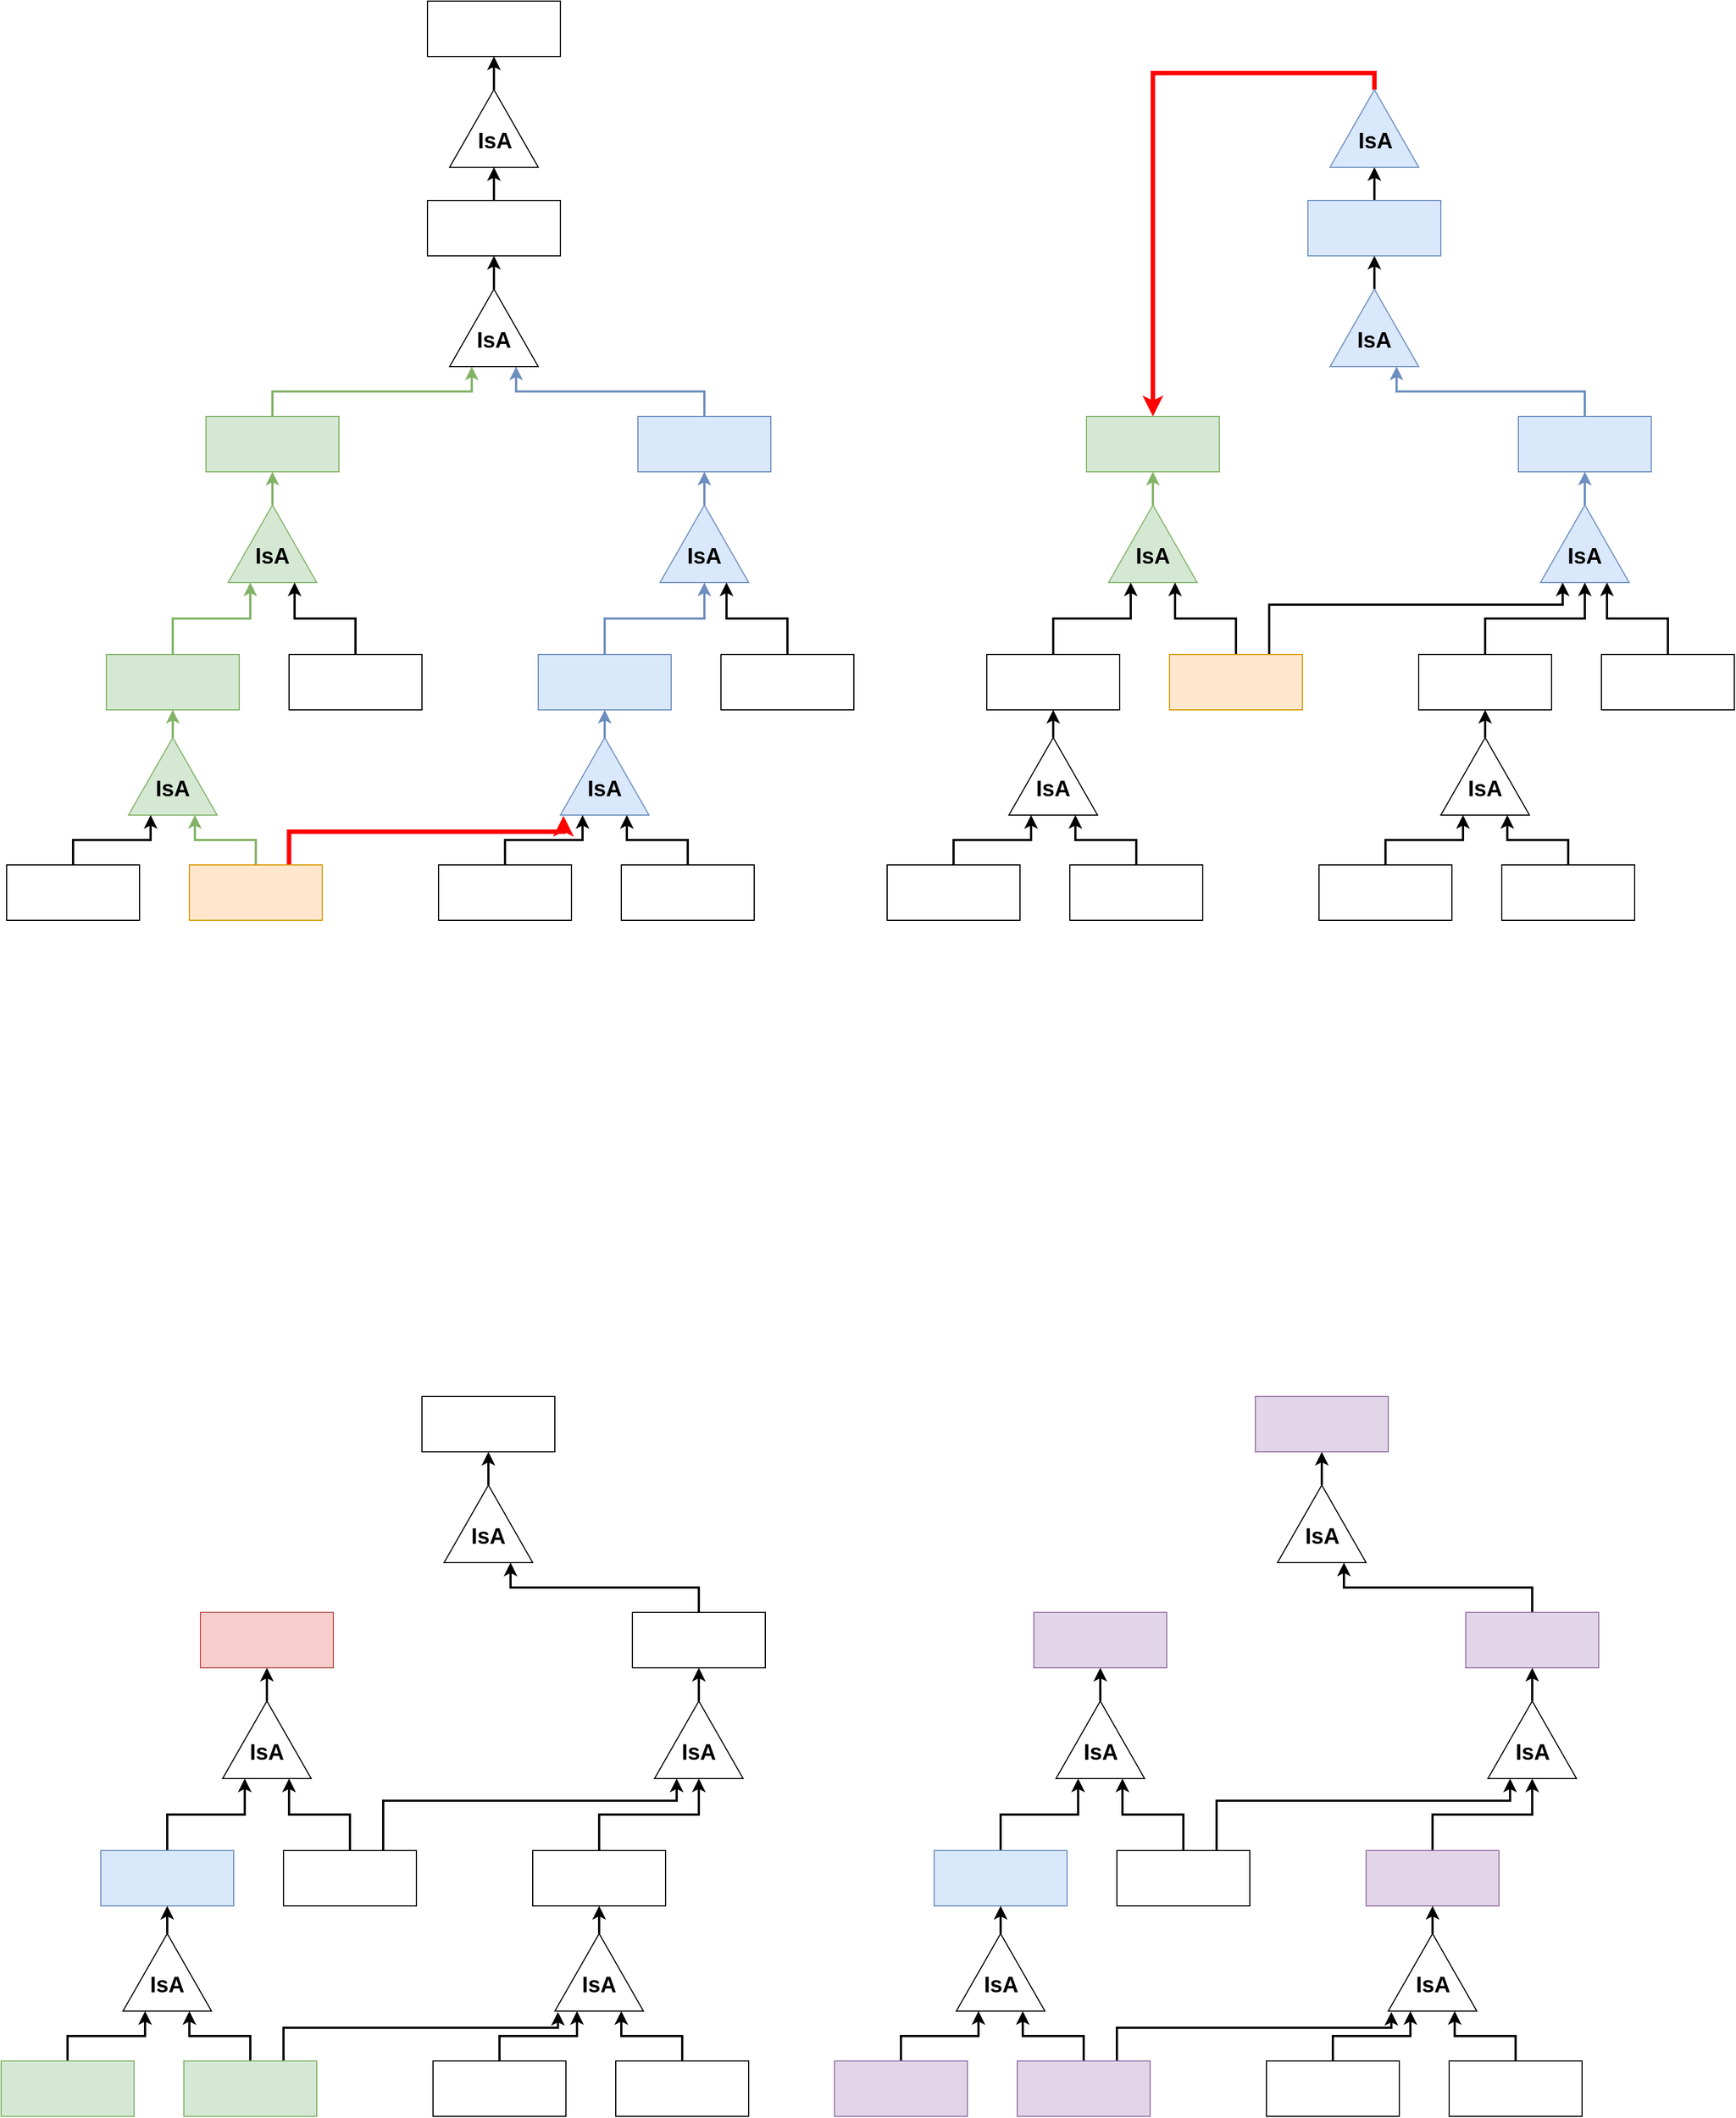 <mxfile version="16.5.1" type="device"><diagram id="_XRamEUb5BbxDo1UzKb4" name="Seite-1"><mxGraphModel dx="3197" dy="2611" grid="1" gridSize="5" guides="1" tooltips="1" connect="1" arrows="1" fold="1" page="1" pageScale="1" pageWidth="827" pageHeight="1169" math="0" shadow="0"><root><mxCell id="0"/><mxCell id="1" parent="0"/><mxCell id="6uOSpn5EL3oLT10x_1bD-47" style="edgeStyle=orthogonalEdgeStyle;rounded=0;orthogonalLoop=1;jettySize=auto;html=1;entryX=0.5;entryY=1;entryDx=0;entryDy=0;strokeWidth=2;fillColor=#d5e8d4;strokeColor=#82b366;" edge="1" parent="1" source="6uOSpn5EL3oLT10x_1bD-48" target="6uOSpn5EL3oLT10x_1bD-55"><mxGeometry relative="1" as="geometry"/></mxCell><mxCell id="6uOSpn5EL3oLT10x_1bD-48" value="" style="triangle;whiteSpace=wrap;html=1;rotation=-90;fillColor=#d5e8d4;strokeColor=#82b366;" vertex="1" parent="1"><mxGeometry x="-585" y="-620" width="70" height="80" as="geometry"/></mxCell><mxCell id="6uOSpn5EL3oLT10x_1bD-49" value="IsA" style="text;html=1;strokeColor=none;fillColor=none;align=center;verticalAlign=middle;whiteSpace=wrap;rounded=0;fontSize=20;fontStyle=1" vertex="1" parent="1"><mxGeometry x="-580" y="-585" width="60" height="30" as="geometry"/></mxCell><mxCell id="6uOSpn5EL3oLT10x_1bD-50" style="edgeStyle=orthogonalEdgeStyle;rounded=0;orthogonalLoop=1;jettySize=auto;html=1;entryX=0;entryY=0.25;entryDx=0;entryDy=0;strokeWidth=2;fillColor=#d5e8d4;strokeColor=#82b366;" edge="1" parent="1" source="6uOSpn5EL3oLT10x_1bD-51" target="6uOSpn5EL3oLT10x_1bD-48"><mxGeometry relative="1" as="geometry"/></mxCell><mxCell id="6uOSpn5EL3oLT10x_1bD-51" value="" style="whiteSpace=wrap;html=1;align=center;fillColor=#d5e8d4;strokeColor=#82b366;" vertex="1" parent="1"><mxGeometry x="-700" y="-480" width="120" height="50" as="geometry"/></mxCell><mxCell id="6uOSpn5EL3oLT10x_1bD-52" style="edgeStyle=orthogonalEdgeStyle;rounded=0;orthogonalLoop=1;jettySize=auto;html=1;entryX=0;entryY=0.75;entryDx=0;entryDy=0;strokeWidth=2;fillColor=#d5e8d4;strokeColor=#000000;" edge="1" parent="1" source="6uOSpn5EL3oLT10x_1bD-53" target="6uOSpn5EL3oLT10x_1bD-48"><mxGeometry relative="1" as="geometry"/></mxCell><mxCell id="6uOSpn5EL3oLT10x_1bD-53" value="" style="whiteSpace=wrap;html=1;align=center;fontSize=16;" vertex="1" parent="1"><mxGeometry x="-535" y="-480" width="120" height="50" as="geometry"/></mxCell><mxCell id="6uOSpn5EL3oLT10x_1bD-54" style="edgeStyle=orthogonalEdgeStyle;rounded=0;orthogonalLoop=1;jettySize=auto;html=1;exitX=0.5;exitY=0;exitDx=0;exitDy=0;entryX=0;entryY=0.25;entryDx=0;entryDy=0;fontSize=16;strokeWidth=2;fillColor=#d5e8d4;strokeColor=#82b366;" edge="1" parent="1" source="6uOSpn5EL3oLT10x_1bD-55" target="6uOSpn5EL3oLT10x_1bD-81"><mxGeometry relative="1" as="geometry"/></mxCell><mxCell id="6uOSpn5EL3oLT10x_1bD-55" value="" style="whiteSpace=wrap;html=1;align=center;fillColor=#d5e8d4;strokeColor=#82b366;" vertex="1" parent="1"><mxGeometry x="-610" y="-695" width="120" height="50" as="geometry"/></mxCell><mxCell id="6uOSpn5EL3oLT10x_1bD-56" style="edgeStyle=orthogonalEdgeStyle;rounded=0;orthogonalLoop=1;jettySize=auto;html=1;entryX=0.5;entryY=1;entryDx=0;entryDy=0;strokeWidth=2;fillColor=#d5e8d4;strokeColor=#82b366;" edge="1" parent="1" source="6uOSpn5EL3oLT10x_1bD-57"><mxGeometry relative="1" as="geometry"><mxPoint x="-640" y="-430.0" as="targetPoint"/></mxGeometry></mxCell><mxCell id="6uOSpn5EL3oLT10x_1bD-57" value="" style="triangle;whiteSpace=wrap;html=1;rotation=-90;fillColor=#d5e8d4;strokeColor=#82b366;" vertex="1" parent="1"><mxGeometry x="-675" y="-410" width="70" height="80" as="geometry"/></mxCell><mxCell id="6uOSpn5EL3oLT10x_1bD-58" value="IsA" style="text;html=1;strokeColor=none;fillColor=none;align=center;verticalAlign=middle;whiteSpace=wrap;rounded=0;fontSize=20;fontStyle=1" vertex="1" parent="1"><mxGeometry x="-670" y="-375" width="60" height="30" as="geometry"/></mxCell><mxCell id="6uOSpn5EL3oLT10x_1bD-59" style="edgeStyle=orthogonalEdgeStyle;rounded=0;orthogonalLoop=1;jettySize=auto;html=1;entryX=0;entryY=0.25;entryDx=0;entryDy=0;strokeWidth=2;" edge="1" parent="1" source="6uOSpn5EL3oLT10x_1bD-60" target="6uOSpn5EL3oLT10x_1bD-57"><mxGeometry relative="1" as="geometry"/></mxCell><mxCell id="6uOSpn5EL3oLT10x_1bD-60" value="" style="whiteSpace=wrap;html=1;align=center;" vertex="1" parent="1"><mxGeometry x="-790" y="-290" width="120" height="50" as="geometry"/></mxCell><mxCell id="6uOSpn5EL3oLT10x_1bD-61" style="edgeStyle=orthogonalEdgeStyle;rounded=0;orthogonalLoop=1;jettySize=auto;html=1;entryX=0;entryY=0.75;entryDx=0;entryDy=0;strokeWidth=2;fillColor=#d5e8d4;strokeColor=#82b366;" edge="1" parent="1" source="6uOSpn5EL3oLT10x_1bD-63" target="6uOSpn5EL3oLT10x_1bD-57"><mxGeometry relative="1" as="geometry"/></mxCell><mxCell id="6uOSpn5EL3oLT10x_1bD-62" style="edgeStyle=orthogonalEdgeStyle;rounded=0;orthogonalLoop=1;jettySize=auto;html=1;exitX=0.75;exitY=0;exitDx=0;exitDy=0;entryX=-0.01;entryY=0.035;entryDx=0;entryDy=0;fontSize=16;strokeWidth=4;entryPerimeter=0;strokeColor=#FF0000;" edge="1" parent="1" source="6uOSpn5EL3oLT10x_1bD-63" target="6uOSpn5EL3oLT10x_1bD-74"><mxGeometry relative="1" as="geometry"><Array as="points"><mxPoint x="-535" y="-320"/><mxPoint x="-287" y="-320"/></Array></mxGeometry></mxCell><mxCell id="6uOSpn5EL3oLT10x_1bD-63" value="" style="whiteSpace=wrap;html=1;align=center;fillColor=#ffe6cc;strokeColor=#d79b00;" vertex="1" parent="1"><mxGeometry x="-625" y="-290" width="120" height="50" as="geometry"/></mxCell><mxCell id="6uOSpn5EL3oLT10x_1bD-64" style="edgeStyle=orthogonalEdgeStyle;rounded=0;orthogonalLoop=1;jettySize=auto;html=1;entryX=0.5;entryY=1;entryDx=0;entryDy=0;strokeWidth=2;fillColor=#dae8fc;strokeColor=#6c8ebf;" edge="1" parent="1" source="6uOSpn5EL3oLT10x_1bD-65" target="6uOSpn5EL3oLT10x_1bD-72"><mxGeometry relative="1" as="geometry"/></mxCell><mxCell id="6uOSpn5EL3oLT10x_1bD-65" value="" style="triangle;whiteSpace=wrap;html=1;rotation=-90;fillColor=#dae8fc;strokeColor=#6c8ebf;" vertex="1" parent="1"><mxGeometry x="-195" y="-620" width="70" height="80" as="geometry"/></mxCell><mxCell id="6uOSpn5EL3oLT10x_1bD-66" value="IsA" style="text;html=1;strokeColor=none;fillColor=none;align=center;verticalAlign=middle;whiteSpace=wrap;rounded=0;fontSize=20;fontStyle=1" vertex="1" parent="1"><mxGeometry x="-190" y="-585" width="60" height="30" as="geometry"/></mxCell><mxCell id="6uOSpn5EL3oLT10x_1bD-67" style="edgeStyle=orthogonalEdgeStyle;rounded=0;orthogonalLoop=1;jettySize=auto;html=1;entryX=0;entryY=0.5;entryDx=0;entryDy=0;strokeWidth=2;fillColor=#dae8fc;strokeColor=#6c8ebf;" edge="1" parent="1" source="6uOSpn5EL3oLT10x_1bD-68" target="6uOSpn5EL3oLT10x_1bD-65"><mxGeometry relative="1" as="geometry"/></mxCell><mxCell id="6uOSpn5EL3oLT10x_1bD-68" value="" style="whiteSpace=wrap;html=1;align=center;fillColor=#dae8fc;strokeColor=#6c8ebf;" vertex="1" parent="1"><mxGeometry x="-310" y="-480" width="120" height="50" as="geometry"/></mxCell><mxCell id="6uOSpn5EL3oLT10x_1bD-69" style="edgeStyle=orthogonalEdgeStyle;rounded=0;orthogonalLoop=1;jettySize=auto;html=1;entryX=0;entryY=0.75;entryDx=0;entryDy=0;strokeWidth=2;" edge="1" parent="1" source="6uOSpn5EL3oLT10x_1bD-70" target="6uOSpn5EL3oLT10x_1bD-65"><mxGeometry relative="1" as="geometry"/></mxCell><mxCell id="6uOSpn5EL3oLT10x_1bD-70" value="" style="whiteSpace=wrap;html=1;align=center;" vertex="1" parent="1"><mxGeometry x="-145" y="-480" width="120" height="50" as="geometry"/></mxCell><mxCell id="6uOSpn5EL3oLT10x_1bD-71" style="edgeStyle=orthogonalEdgeStyle;rounded=0;orthogonalLoop=1;jettySize=auto;html=1;exitX=0.5;exitY=0;exitDx=0;exitDy=0;entryX=0;entryY=0.75;entryDx=0;entryDy=0;labelBackgroundColor=#FF0000;fontSize=23;fontColor=#FF0000;strokeColor=#6c8ebf;strokeWidth=2;fillColor=#dae8fc;" edge="1" parent="1" source="6uOSpn5EL3oLT10x_1bD-72" target="6uOSpn5EL3oLT10x_1bD-81"><mxGeometry relative="1" as="geometry"/></mxCell><mxCell id="6uOSpn5EL3oLT10x_1bD-72" value="" style="whiteSpace=wrap;html=1;align=center;fillColor=#dae8fc;strokeColor=#6c8ebf;" vertex="1" parent="1"><mxGeometry x="-220" y="-695" width="120" height="50" as="geometry"/></mxCell><mxCell id="6uOSpn5EL3oLT10x_1bD-73" style="edgeStyle=orthogonalEdgeStyle;rounded=0;orthogonalLoop=1;jettySize=auto;html=1;entryX=0.5;entryY=1;entryDx=0;entryDy=0;strokeWidth=2;fillColor=#dae8fc;strokeColor=#6c8ebf;" edge="1" parent="1" source="6uOSpn5EL3oLT10x_1bD-74"><mxGeometry relative="1" as="geometry"><mxPoint x="-250" y="-430.0" as="targetPoint"/></mxGeometry></mxCell><mxCell id="6uOSpn5EL3oLT10x_1bD-74" value="" style="triangle;whiteSpace=wrap;html=1;rotation=-90;fillColor=#dae8fc;strokeColor=#6c8ebf;" vertex="1" parent="1"><mxGeometry x="-285" y="-410" width="70" height="80" as="geometry"/></mxCell><mxCell id="6uOSpn5EL3oLT10x_1bD-75" value="IsA" style="text;html=1;strokeColor=none;fillColor=none;align=center;verticalAlign=middle;whiteSpace=wrap;rounded=0;fontSize=20;fontStyle=1" vertex="1" parent="1"><mxGeometry x="-280" y="-375" width="60" height="30" as="geometry"/></mxCell><mxCell id="6uOSpn5EL3oLT10x_1bD-76" style="edgeStyle=orthogonalEdgeStyle;rounded=0;orthogonalLoop=1;jettySize=auto;html=1;entryX=0;entryY=0.25;entryDx=0;entryDy=0;strokeWidth=2;" edge="1" parent="1" source="6uOSpn5EL3oLT10x_1bD-77" target="6uOSpn5EL3oLT10x_1bD-74"><mxGeometry relative="1" as="geometry"/></mxCell><mxCell id="6uOSpn5EL3oLT10x_1bD-77" value="" style="whiteSpace=wrap;html=1;align=center;" vertex="1" parent="1"><mxGeometry x="-400" y="-290" width="120" height="50" as="geometry"/></mxCell><mxCell id="6uOSpn5EL3oLT10x_1bD-78" style="edgeStyle=orthogonalEdgeStyle;rounded=0;orthogonalLoop=1;jettySize=auto;html=1;entryX=0;entryY=0.75;entryDx=0;entryDy=0;strokeWidth=2;" edge="1" parent="1" source="6uOSpn5EL3oLT10x_1bD-79" target="6uOSpn5EL3oLT10x_1bD-74"><mxGeometry relative="1" as="geometry"/></mxCell><mxCell id="6uOSpn5EL3oLT10x_1bD-79" value="" style="whiteSpace=wrap;html=1;align=center;" vertex="1" parent="1"><mxGeometry x="-235" y="-290" width="120" height="50" as="geometry"/></mxCell><mxCell id="6uOSpn5EL3oLT10x_1bD-80" style="edgeStyle=orthogonalEdgeStyle;rounded=0;orthogonalLoop=1;jettySize=auto;html=1;entryX=0.5;entryY=1;entryDx=0;entryDy=0;strokeWidth=2;" edge="1" parent="1" source="6uOSpn5EL3oLT10x_1bD-81" target="6uOSpn5EL3oLT10x_1bD-84"><mxGeometry relative="1" as="geometry"/></mxCell><mxCell id="6uOSpn5EL3oLT10x_1bD-81" value="" style="triangle;whiteSpace=wrap;html=1;rotation=-90;" vertex="1" parent="1"><mxGeometry x="-385" y="-815" width="70" height="80" as="geometry"/></mxCell><mxCell id="6uOSpn5EL3oLT10x_1bD-82" value="IsA" style="text;html=1;strokeColor=none;fillColor=none;align=center;verticalAlign=middle;whiteSpace=wrap;rounded=0;fontSize=20;fontStyle=1" vertex="1" parent="1"><mxGeometry x="-380" y="-780" width="60" height="30" as="geometry"/></mxCell><mxCell id="6uOSpn5EL3oLT10x_1bD-83" style="edgeStyle=orthogonalEdgeStyle;rounded=0;orthogonalLoop=1;jettySize=auto;html=1;exitX=0.5;exitY=0;exitDx=0;exitDy=0;strokeWidth=2;entryX=0;entryY=0.5;entryDx=0;entryDy=0;" edge="1" parent="1" source="6uOSpn5EL3oLT10x_1bD-84" target="6uOSpn5EL3oLT10x_1bD-86"><mxGeometry relative="1" as="geometry"><mxPoint x="-350" y="-935" as="targetPoint"/></mxGeometry></mxCell><mxCell id="6uOSpn5EL3oLT10x_1bD-84" value="" style="whiteSpace=wrap;html=1;align=center;" vertex="1" parent="1"><mxGeometry x="-410" y="-890" width="120" height="50" as="geometry"/></mxCell><mxCell id="6uOSpn5EL3oLT10x_1bD-85" style="edgeStyle=orthogonalEdgeStyle;rounded=0;orthogonalLoop=1;jettySize=auto;html=1;exitX=1;exitY=0.5;exitDx=0;exitDy=0;entryX=0.5;entryY=1;entryDx=0;entryDy=0;fontSize=16;strokeWidth=2;" edge="1" parent="1" source="6uOSpn5EL3oLT10x_1bD-86" target="6uOSpn5EL3oLT10x_1bD-88"><mxGeometry relative="1" as="geometry"/></mxCell><mxCell id="6uOSpn5EL3oLT10x_1bD-86" value="" style="triangle;whiteSpace=wrap;html=1;rotation=-90;" vertex="1" parent="1"><mxGeometry x="-385" y="-995" width="70" height="80" as="geometry"/></mxCell><mxCell id="6uOSpn5EL3oLT10x_1bD-87" value="IsA" style="text;html=1;strokeColor=none;fillColor=none;align=center;verticalAlign=middle;whiteSpace=wrap;rounded=0;fontSize=20;fontStyle=1" vertex="1" parent="1"><mxGeometry x="-379" y="-960" width="60" height="30" as="geometry"/></mxCell><mxCell id="6uOSpn5EL3oLT10x_1bD-88" value="" style="whiteSpace=wrap;html=1;align=center;fontSize=16;" vertex="1" parent="1"><mxGeometry x="-410" y="-1070" width="120" height="50" as="geometry"/></mxCell><mxCell id="6uOSpn5EL3oLT10x_1bD-89" style="edgeStyle=orthogonalEdgeStyle;rounded=0;orthogonalLoop=1;jettySize=auto;html=1;entryX=0.5;entryY=1;entryDx=0;entryDy=0;strokeWidth=2;fillColor=#d5e8d4;strokeColor=#82b366;" edge="1" parent="1" source="6uOSpn5EL3oLT10x_1bD-90" target="6uOSpn5EL3oLT10x_1bD-97"><mxGeometry relative="1" as="geometry"/></mxCell><mxCell id="6uOSpn5EL3oLT10x_1bD-90" value="" style="triangle;whiteSpace=wrap;html=1;rotation=-90;fillColor=#d5e8d4;strokeColor=#82b366;" vertex="1" parent="1"><mxGeometry x="210" y="-620" width="70" height="80" as="geometry"/></mxCell><mxCell id="6uOSpn5EL3oLT10x_1bD-91" value="IsA" style="text;html=1;strokeColor=none;fillColor=none;align=center;verticalAlign=middle;whiteSpace=wrap;rounded=0;fontSize=20;fontStyle=1" vertex="1" parent="1"><mxGeometry x="215" y="-585" width="60" height="30" as="geometry"/></mxCell><mxCell id="6uOSpn5EL3oLT10x_1bD-92" style="edgeStyle=orthogonalEdgeStyle;rounded=0;orthogonalLoop=1;jettySize=auto;html=1;entryX=0;entryY=0.25;entryDx=0;entryDy=0;strokeWidth=2;" edge="1" parent="1" source="6uOSpn5EL3oLT10x_1bD-93" target="6uOSpn5EL3oLT10x_1bD-90"><mxGeometry relative="1" as="geometry"/></mxCell><mxCell id="6uOSpn5EL3oLT10x_1bD-93" value="" style="whiteSpace=wrap;html=1;align=center;" vertex="1" parent="1"><mxGeometry x="95" y="-480" width="120" height="50" as="geometry"/></mxCell><mxCell id="6uOSpn5EL3oLT10x_1bD-94" style="edgeStyle=orthogonalEdgeStyle;rounded=0;orthogonalLoop=1;jettySize=auto;html=1;entryX=0;entryY=0.75;entryDx=0;entryDy=0;strokeWidth=2;fillColor=#d5e8d4;strokeColor=#000000;" edge="1" parent="1" source="6uOSpn5EL3oLT10x_1bD-95" target="6uOSpn5EL3oLT10x_1bD-90"><mxGeometry relative="1" as="geometry"/></mxCell><mxCell id="6uOSpn5EL3oLT10x_1bD-133" style="edgeStyle=orthogonalEdgeStyle;rounded=0;orthogonalLoop=1;jettySize=auto;html=1;exitX=0.75;exitY=0;exitDx=0;exitDy=0;entryX=0;entryY=0.25;entryDx=0;entryDy=0;fontSize=16;strokeColor=#000000;strokeWidth=2;" edge="1" parent="1" source="6uOSpn5EL3oLT10x_1bD-95" target="6uOSpn5EL3oLT10x_1bD-107"><mxGeometry relative="1" as="geometry"><Array as="points"><mxPoint x="350" y="-525"/><mxPoint x="615" y="-525"/></Array></mxGeometry></mxCell><mxCell id="6uOSpn5EL3oLT10x_1bD-95" value="" style="whiteSpace=wrap;html=1;align=center;fontSize=16;fillColor=#ffe6cc;strokeColor=#d79b00;" vertex="1" parent="1"><mxGeometry x="260" y="-480" width="120" height="50" as="geometry"/></mxCell><mxCell id="6uOSpn5EL3oLT10x_1bD-97" value="" style="whiteSpace=wrap;html=1;align=center;fillColor=#d5e8d4;strokeColor=#82b366;" vertex="1" parent="1"><mxGeometry x="185" y="-695" width="120" height="50" as="geometry"/></mxCell><mxCell id="6uOSpn5EL3oLT10x_1bD-98" style="edgeStyle=orthogonalEdgeStyle;rounded=0;orthogonalLoop=1;jettySize=auto;html=1;entryX=0.5;entryY=1;entryDx=0;entryDy=0;strokeWidth=2;" edge="1" parent="1" source="6uOSpn5EL3oLT10x_1bD-99"><mxGeometry relative="1" as="geometry"><mxPoint x="155" y="-430.0" as="targetPoint"/></mxGeometry></mxCell><mxCell id="6uOSpn5EL3oLT10x_1bD-99" value="" style="triangle;whiteSpace=wrap;html=1;rotation=-90;" vertex="1" parent="1"><mxGeometry x="120" y="-410" width="70" height="80" as="geometry"/></mxCell><mxCell id="6uOSpn5EL3oLT10x_1bD-100" value="IsA" style="text;html=1;strokeColor=none;fillColor=none;align=center;verticalAlign=middle;whiteSpace=wrap;rounded=0;fontSize=20;fontStyle=1" vertex="1" parent="1"><mxGeometry x="125" y="-375" width="60" height="30" as="geometry"/></mxCell><mxCell id="6uOSpn5EL3oLT10x_1bD-101" style="edgeStyle=orthogonalEdgeStyle;rounded=0;orthogonalLoop=1;jettySize=auto;html=1;entryX=0;entryY=0.25;entryDx=0;entryDy=0;strokeWidth=2;" edge="1" parent="1" source="6uOSpn5EL3oLT10x_1bD-102" target="6uOSpn5EL3oLT10x_1bD-99"><mxGeometry relative="1" as="geometry"/></mxCell><mxCell id="6uOSpn5EL3oLT10x_1bD-102" value="" style="whiteSpace=wrap;html=1;align=center;" vertex="1" parent="1"><mxGeometry x="5" y="-290" width="120" height="50" as="geometry"/></mxCell><mxCell id="6uOSpn5EL3oLT10x_1bD-103" style="edgeStyle=orthogonalEdgeStyle;rounded=0;orthogonalLoop=1;jettySize=auto;html=1;entryX=0;entryY=0.75;entryDx=0;entryDy=0;strokeWidth=2;" edge="1" parent="1" source="6uOSpn5EL3oLT10x_1bD-105" target="6uOSpn5EL3oLT10x_1bD-99"><mxGeometry relative="1" as="geometry"/></mxCell><mxCell id="6uOSpn5EL3oLT10x_1bD-104" style="edgeStyle=orthogonalEdgeStyle;rounded=0;orthogonalLoop=1;jettySize=auto;html=1;exitX=1;exitY=0.5;exitDx=0;exitDy=0;entryX=0.5;entryY=0;entryDx=0;entryDy=0;fontSize=16;strokeWidth=4;strokeColor=#FF0000;" edge="1" parent="1" source="6uOSpn5EL3oLT10x_1bD-128" target="6uOSpn5EL3oLT10x_1bD-97"><mxGeometry relative="1" as="geometry"><Array as="points"><mxPoint x="445" y="-1005"/><mxPoint x="245" y="-1005"/></Array></mxGeometry></mxCell><mxCell id="6uOSpn5EL3oLT10x_1bD-105" value="" style="whiteSpace=wrap;html=1;align=center;" vertex="1" parent="1"><mxGeometry x="170" y="-290" width="120" height="50" as="geometry"/></mxCell><mxCell id="6uOSpn5EL3oLT10x_1bD-106" style="edgeStyle=orthogonalEdgeStyle;rounded=0;orthogonalLoop=1;jettySize=auto;html=1;entryX=0.5;entryY=1;entryDx=0;entryDy=0;strokeWidth=2;fillColor=#dae8fc;strokeColor=#6c8ebf;" edge="1" parent="1" source="6uOSpn5EL3oLT10x_1bD-107" target="6uOSpn5EL3oLT10x_1bD-114"><mxGeometry relative="1" as="geometry"/></mxCell><mxCell id="6uOSpn5EL3oLT10x_1bD-107" value="" style="triangle;whiteSpace=wrap;html=1;rotation=-90;fillColor=#dae8fc;strokeColor=#6c8ebf;" vertex="1" parent="1"><mxGeometry x="600" y="-620" width="70" height="80" as="geometry"/></mxCell><mxCell id="6uOSpn5EL3oLT10x_1bD-108" value="IsA" style="text;html=1;strokeColor=none;fillColor=none;align=center;verticalAlign=middle;whiteSpace=wrap;rounded=0;fontSize=20;fontStyle=1" vertex="1" parent="1"><mxGeometry x="605" y="-585" width="60" height="30" as="geometry"/></mxCell><mxCell id="6uOSpn5EL3oLT10x_1bD-109" style="edgeStyle=orthogonalEdgeStyle;rounded=0;orthogonalLoop=1;jettySize=auto;html=1;entryX=0;entryY=0.5;entryDx=0;entryDy=0;strokeWidth=2;" edge="1" parent="1" source="6uOSpn5EL3oLT10x_1bD-110" target="6uOSpn5EL3oLT10x_1bD-107"><mxGeometry relative="1" as="geometry"/></mxCell><mxCell id="6uOSpn5EL3oLT10x_1bD-110" value="" style="whiteSpace=wrap;html=1;align=center;" vertex="1" parent="1"><mxGeometry x="485" y="-480" width="120" height="50" as="geometry"/></mxCell><mxCell id="6uOSpn5EL3oLT10x_1bD-111" style="edgeStyle=orthogonalEdgeStyle;rounded=0;orthogonalLoop=1;jettySize=auto;html=1;entryX=0;entryY=0.75;entryDx=0;entryDy=0;strokeWidth=2;" edge="1" parent="1" source="6uOSpn5EL3oLT10x_1bD-112" target="6uOSpn5EL3oLT10x_1bD-107"><mxGeometry relative="1" as="geometry"/></mxCell><mxCell id="6uOSpn5EL3oLT10x_1bD-112" value="" style="whiteSpace=wrap;html=1;align=center;" vertex="1" parent="1"><mxGeometry x="650" y="-480" width="120" height="50" as="geometry"/></mxCell><mxCell id="6uOSpn5EL3oLT10x_1bD-113" style="edgeStyle=orthogonalEdgeStyle;rounded=0;orthogonalLoop=1;jettySize=auto;html=1;exitX=0.5;exitY=0;exitDx=0;exitDy=0;entryX=0;entryY=0.75;entryDx=0;entryDy=0;labelBackgroundColor=#FF0000;fontSize=23;fontColor=#FF0000;strokeColor=#6c8ebf;strokeWidth=2;fillColor=#dae8fc;" edge="1" parent="1" source="6uOSpn5EL3oLT10x_1bD-114" target="6uOSpn5EL3oLT10x_1bD-123"><mxGeometry relative="1" as="geometry"/></mxCell><mxCell id="6uOSpn5EL3oLT10x_1bD-114" value="" style="whiteSpace=wrap;html=1;align=center;fillColor=#dae8fc;strokeColor=#6c8ebf;" vertex="1" parent="1"><mxGeometry x="575" y="-695" width="120" height="50" as="geometry"/></mxCell><mxCell id="6uOSpn5EL3oLT10x_1bD-115" style="edgeStyle=orthogonalEdgeStyle;rounded=0;orthogonalLoop=1;jettySize=auto;html=1;entryX=0.5;entryY=1;entryDx=0;entryDy=0;strokeWidth=2;" edge="1" parent="1" source="6uOSpn5EL3oLT10x_1bD-116"><mxGeometry relative="1" as="geometry"><mxPoint x="545" y="-430.0" as="targetPoint"/></mxGeometry></mxCell><mxCell id="6uOSpn5EL3oLT10x_1bD-116" value="" style="triangle;whiteSpace=wrap;html=1;rotation=-90;" vertex="1" parent="1"><mxGeometry x="510" y="-410" width="70" height="80" as="geometry"/></mxCell><mxCell id="6uOSpn5EL3oLT10x_1bD-117" value="IsA" style="text;html=1;strokeColor=none;fillColor=none;align=center;verticalAlign=middle;whiteSpace=wrap;rounded=0;fontSize=20;fontStyle=1" vertex="1" parent="1"><mxGeometry x="515" y="-375" width="60" height="30" as="geometry"/></mxCell><mxCell id="6uOSpn5EL3oLT10x_1bD-118" style="edgeStyle=orthogonalEdgeStyle;rounded=0;orthogonalLoop=1;jettySize=auto;html=1;entryX=0;entryY=0.25;entryDx=0;entryDy=0;strokeWidth=2;" edge="1" parent="1" source="6uOSpn5EL3oLT10x_1bD-119" target="6uOSpn5EL3oLT10x_1bD-116"><mxGeometry relative="1" as="geometry"/></mxCell><mxCell id="6uOSpn5EL3oLT10x_1bD-119" value="" style="whiteSpace=wrap;html=1;align=center;" vertex="1" parent="1"><mxGeometry x="395" y="-290" width="120" height="50" as="geometry"/></mxCell><mxCell id="6uOSpn5EL3oLT10x_1bD-120" style="edgeStyle=orthogonalEdgeStyle;rounded=0;orthogonalLoop=1;jettySize=auto;html=1;entryX=0;entryY=0.75;entryDx=0;entryDy=0;strokeWidth=2;" edge="1" parent="1" source="6uOSpn5EL3oLT10x_1bD-121" target="6uOSpn5EL3oLT10x_1bD-116"><mxGeometry relative="1" as="geometry"/></mxCell><mxCell id="6uOSpn5EL3oLT10x_1bD-121" value="" style="whiteSpace=wrap;html=1;align=center;" vertex="1" parent="1"><mxGeometry x="560" y="-290" width="120" height="50" as="geometry"/></mxCell><mxCell id="6uOSpn5EL3oLT10x_1bD-122" style="edgeStyle=orthogonalEdgeStyle;rounded=0;orthogonalLoop=1;jettySize=auto;html=1;entryX=0.5;entryY=1;entryDx=0;entryDy=0;strokeWidth=2;" edge="1" parent="1" source="6uOSpn5EL3oLT10x_1bD-123" target="6uOSpn5EL3oLT10x_1bD-126"><mxGeometry relative="1" as="geometry"/></mxCell><mxCell id="6uOSpn5EL3oLT10x_1bD-123" value="" style="triangle;whiteSpace=wrap;html=1;rotation=-90;fillColor=#dae8fc;strokeColor=#6c8ebf;" vertex="1" parent="1"><mxGeometry x="410" y="-815" width="70" height="80" as="geometry"/></mxCell><mxCell id="6uOSpn5EL3oLT10x_1bD-124" value="IsA" style="text;html=1;strokeColor=none;fillColor=none;align=center;verticalAlign=middle;whiteSpace=wrap;rounded=0;fontSize=20;fontStyle=1" vertex="1" parent="1"><mxGeometry x="415" y="-780" width="60" height="30" as="geometry"/></mxCell><mxCell id="6uOSpn5EL3oLT10x_1bD-125" style="edgeStyle=orthogonalEdgeStyle;rounded=0;orthogonalLoop=1;jettySize=auto;html=1;exitX=0.5;exitY=0;exitDx=0;exitDy=0;strokeWidth=2;entryX=0;entryY=0.5;entryDx=0;entryDy=0;" edge="1" parent="1" source="6uOSpn5EL3oLT10x_1bD-126" target="6uOSpn5EL3oLT10x_1bD-128"><mxGeometry relative="1" as="geometry"><mxPoint x="445" y="-935" as="targetPoint"/></mxGeometry></mxCell><mxCell id="6uOSpn5EL3oLT10x_1bD-126" value="" style="whiteSpace=wrap;html=1;align=center;fillColor=#dae8fc;strokeColor=#6c8ebf;" vertex="1" parent="1"><mxGeometry x="385" y="-890" width="120" height="50" as="geometry"/></mxCell><mxCell id="6uOSpn5EL3oLT10x_1bD-128" value="" style="triangle;whiteSpace=wrap;html=1;rotation=-90;fillColor=#dae8fc;strokeColor=#6c8ebf;" vertex="1" parent="1"><mxGeometry x="410" y="-995" width="70" height="80" as="geometry"/></mxCell><mxCell id="6uOSpn5EL3oLT10x_1bD-129" value="IsA" style="text;html=1;strokeColor=none;fillColor=none;align=center;verticalAlign=middle;whiteSpace=wrap;rounded=0;fontSize=20;fontStyle=1" vertex="1" parent="1"><mxGeometry x="416" y="-960" width="60" height="30" as="geometry"/></mxCell><mxCell id="6uOSpn5EL3oLT10x_1bD-135" style="edgeStyle=orthogonalEdgeStyle;rounded=0;orthogonalLoop=1;jettySize=auto;html=1;entryX=0.5;entryY=1;entryDx=0;entryDy=0;strokeWidth=2;" edge="1" parent="1" source="6uOSpn5EL3oLT10x_1bD-136" target="6uOSpn5EL3oLT10x_1bD-143"><mxGeometry relative="1" as="geometry"/></mxCell><mxCell id="6uOSpn5EL3oLT10x_1bD-136" value="" style="triangle;whiteSpace=wrap;html=1;rotation=-90;" vertex="1" parent="1"><mxGeometry x="-590" y="460" width="70" height="80" as="geometry"/></mxCell><mxCell id="6uOSpn5EL3oLT10x_1bD-137" value="IsA" style="text;html=1;align=center;verticalAlign=middle;whiteSpace=wrap;rounded=0;fontSize=20;fontStyle=1" vertex="1" parent="1"><mxGeometry x="-585" y="495" width="60" height="30" as="geometry"/></mxCell><mxCell id="6uOSpn5EL3oLT10x_1bD-138" style="edgeStyle=orthogonalEdgeStyle;rounded=0;orthogonalLoop=1;jettySize=auto;html=1;entryX=0;entryY=0.25;entryDx=0;entryDy=0;strokeWidth=2;" edge="1" parent="1" source="6uOSpn5EL3oLT10x_1bD-139" target="6uOSpn5EL3oLT10x_1bD-136"><mxGeometry relative="1" as="geometry"/></mxCell><mxCell id="6uOSpn5EL3oLT10x_1bD-139" value="" style="whiteSpace=wrap;html=1;align=center;fillColor=#dae8fc;strokeColor=#6c8ebf;" vertex="1" parent="1"><mxGeometry x="-705" y="600" width="120" height="50" as="geometry"/></mxCell><mxCell id="6uOSpn5EL3oLT10x_1bD-140" style="edgeStyle=orthogonalEdgeStyle;rounded=0;orthogonalLoop=1;jettySize=auto;html=1;entryX=0;entryY=0.75;entryDx=0;entryDy=0;strokeWidth=2;" edge="1" parent="1" source="6uOSpn5EL3oLT10x_1bD-141" target="6uOSpn5EL3oLT10x_1bD-136"><mxGeometry relative="1" as="geometry"/></mxCell><mxCell id="6uOSpn5EL3oLT10x_1bD-176" style="edgeStyle=orthogonalEdgeStyle;rounded=0;orthogonalLoop=1;jettySize=auto;html=1;exitX=0.75;exitY=0;exitDx=0;exitDy=0;entryX=0;entryY=0.25;entryDx=0;entryDy=0;fontSize=16;strokeWidth=2;" edge="1" parent="1" source="6uOSpn5EL3oLT10x_1bD-141" target="6uOSpn5EL3oLT10x_1bD-153"><mxGeometry relative="1" as="geometry"><Array as="points"><mxPoint x="-449.5" y="555"/><mxPoint x="-185.5" y="555"/></Array></mxGeometry></mxCell><mxCell id="6uOSpn5EL3oLT10x_1bD-141" value="" style="whiteSpace=wrap;html=1;align=center;fontSize=16;" vertex="1" parent="1"><mxGeometry x="-540" y="600" width="120" height="50" as="geometry"/></mxCell><mxCell id="6uOSpn5EL3oLT10x_1bD-143" value="" style="whiteSpace=wrap;html=1;align=center;fillColor=#f8cecc;strokeColor=#b85450;" vertex="1" parent="1"><mxGeometry x="-615" y="385" width="120" height="50" as="geometry"/></mxCell><mxCell id="6uOSpn5EL3oLT10x_1bD-144" style="edgeStyle=orthogonalEdgeStyle;rounded=0;orthogonalLoop=1;jettySize=auto;html=1;entryX=0.5;entryY=1;entryDx=0;entryDy=0;strokeWidth=2;" edge="1" parent="1" source="6uOSpn5EL3oLT10x_1bD-145"><mxGeometry relative="1" as="geometry"><mxPoint x="-645" y="650" as="targetPoint"/></mxGeometry></mxCell><mxCell id="6uOSpn5EL3oLT10x_1bD-145" value="" style="triangle;whiteSpace=wrap;html=1;rotation=-90;" vertex="1" parent="1"><mxGeometry x="-680" y="670" width="70" height="80" as="geometry"/></mxCell><mxCell id="6uOSpn5EL3oLT10x_1bD-146" value="IsA" style="text;html=1;align=center;verticalAlign=middle;whiteSpace=wrap;rounded=0;fontSize=20;fontStyle=1" vertex="1" parent="1"><mxGeometry x="-675" y="705" width="60" height="30" as="geometry"/></mxCell><mxCell id="6uOSpn5EL3oLT10x_1bD-147" style="edgeStyle=orthogonalEdgeStyle;rounded=0;orthogonalLoop=1;jettySize=auto;html=1;entryX=0;entryY=0.25;entryDx=0;entryDy=0;strokeWidth=2;" edge="1" parent="1" source="6uOSpn5EL3oLT10x_1bD-148" target="6uOSpn5EL3oLT10x_1bD-145"><mxGeometry relative="1" as="geometry"/></mxCell><mxCell id="6uOSpn5EL3oLT10x_1bD-148" value="" style="whiteSpace=wrap;html=1;align=center;fillColor=#d5e8d4;strokeColor=#82b366;" vertex="1" parent="1"><mxGeometry x="-795" y="790" width="120" height="50" as="geometry"/></mxCell><mxCell id="6uOSpn5EL3oLT10x_1bD-149" style="edgeStyle=orthogonalEdgeStyle;rounded=0;orthogonalLoop=1;jettySize=auto;html=1;entryX=0;entryY=0.75;entryDx=0;entryDy=0;strokeWidth=2;" edge="1" parent="1" source="6uOSpn5EL3oLT10x_1bD-151" target="6uOSpn5EL3oLT10x_1bD-145"><mxGeometry relative="1" as="geometry"/></mxCell><mxCell id="6uOSpn5EL3oLT10x_1bD-150" style="edgeStyle=orthogonalEdgeStyle;rounded=0;orthogonalLoop=1;jettySize=auto;html=1;exitX=0.75;exitY=0;exitDx=0;exitDy=0;entryX=-0.01;entryY=0.035;entryDx=0;entryDy=0;fontSize=16;strokeWidth=2;entryPerimeter=0;" edge="1" parent="1" source="6uOSpn5EL3oLT10x_1bD-151" target="6uOSpn5EL3oLT10x_1bD-161"><mxGeometry relative="1" as="geometry"><Array as="points"><mxPoint x="-540" y="760"/><mxPoint x="-292" y="760"/></Array></mxGeometry></mxCell><mxCell id="6uOSpn5EL3oLT10x_1bD-151" value="" style="whiteSpace=wrap;html=1;align=center;fillColor=#d5e8d4;strokeColor=#82b366;" vertex="1" parent="1"><mxGeometry x="-630" y="790" width="120" height="50" as="geometry"/></mxCell><mxCell id="6uOSpn5EL3oLT10x_1bD-152" style="edgeStyle=orthogonalEdgeStyle;rounded=0;orthogonalLoop=1;jettySize=auto;html=1;entryX=0.5;entryY=1;entryDx=0;entryDy=0;strokeWidth=2;" edge="1" parent="1" source="6uOSpn5EL3oLT10x_1bD-153" target="6uOSpn5EL3oLT10x_1bD-159"><mxGeometry relative="1" as="geometry"/></mxCell><mxCell id="6uOSpn5EL3oLT10x_1bD-153" value="" style="triangle;whiteSpace=wrap;html=1;rotation=-90;" vertex="1" parent="1"><mxGeometry x="-200" y="460" width="70" height="80" as="geometry"/></mxCell><mxCell id="6uOSpn5EL3oLT10x_1bD-154" value="IsA" style="text;html=1;align=center;verticalAlign=middle;whiteSpace=wrap;rounded=0;fontSize=20;fontStyle=1" vertex="1" parent="1"><mxGeometry x="-195" y="495" width="60" height="30" as="geometry"/></mxCell><mxCell id="6uOSpn5EL3oLT10x_1bD-155" style="edgeStyle=orthogonalEdgeStyle;rounded=0;orthogonalLoop=1;jettySize=auto;html=1;entryX=0;entryY=0.5;entryDx=0;entryDy=0;strokeWidth=2;" edge="1" parent="1" source="6uOSpn5EL3oLT10x_1bD-156" target="6uOSpn5EL3oLT10x_1bD-153"><mxGeometry relative="1" as="geometry"/></mxCell><mxCell id="6uOSpn5EL3oLT10x_1bD-156" value="" style="whiteSpace=wrap;html=1;align=center;" vertex="1" parent="1"><mxGeometry x="-315" y="600" width="120" height="50" as="geometry"/></mxCell><mxCell id="6uOSpn5EL3oLT10x_1bD-158" style="edgeStyle=orthogonalEdgeStyle;rounded=0;orthogonalLoop=1;jettySize=auto;html=1;exitX=0.5;exitY=0;exitDx=0;exitDy=0;entryX=0;entryY=0.75;entryDx=0;entryDy=0;labelBackgroundColor=#FF0000;fontSize=23;fontColor=#FF0000;strokeWidth=2;" edge="1" parent="1" source="6uOSpn5EL3oLT10x_1bD-159" target="6uOSpn5EL3oLT10x_1bD-168"><mxGeometry relative="1" as="geometry"/></mxCell><mxCell id="6uOSpn5EL3oLT10x_1bD-159" value="" style="whiteSpace=wrap;html=1;align=center;" vertex="1" parent="1"><mxGeometry x="-225" y="385" width="120" height="50" as="geometry"/></mxCell><mxCell id="6uOSpn5EL3oLT10x_1bD-160" style="edgeStyle=orthogonalEdgeStyle;rounded=0;orthogonalLoop=1;jettySize=auto;html=1;entryX=0.5;entryY=1;entryDx=0;entryDy=0;strokeWidth=2;" edge="1" parent="1" source="6uOSpn5EL3oLT10x_1bD-161"><mxGeometry relative="1" as="geometry"><mxPoint x="-255" y="650" as="targetPoint"/></mxGeometry></mxCell><mxCell id="6uOSpn5EL3oLT10x_1bD-161" value="" style="triangle;whiteSpace=wrap;html=1;rotation=-90;" vertex="1" parent="1"><mxGeometry x="-290" y="670" width="70" height="80" as="geometry"/></mxCell><mxCell id="6uOSpn5EL3oLT10x_1bD-162" value="IsA" style="text;html=1;align=center;verticalAlign=middle;whiteSpace=wrap;rounded=0;fontSize=20;fontStyle=1" vertex="1" parent="1"><mxGeometry x="-285" y="705" width="60" height="30" as="geometry"/></mxCell><mxCell id="6uOSpn5EL3oLT10x_1bD-163" style="edgeStyle=orthogonalEdgeStyle;rounded=0;orthogonalLoop=1;jettySize=auto;html=1;entryX=0;entryY=0.25;entryDx=0;entryDy=0;strokeWidth=2;" edge="1" parent="1" source="6uOSpn5EL3oLT10x_1bD-164" target="6uOSpn5EL3oLT10x_1bD-161"><mxGeometry relative="1" as="geometry"/></mxCell><mxCell id="6uOSpn5EL3oLT10x_1bD-164" value="" style="whiteSpace=wrap;html=1;align=center;" vertex="1" parent="1"><mxGeometry x="-405" y="790" width="120" height="50" as="geometry"/></mxCell><mxCell id="6uOSpn5EL3oLT10x_1bD-165" style="edgeStyle=orthogonalEdgeStyle;rounded=0;orthogonalLoop=1;jettySize=auto;html=1;entryX=0;entryY=0.75;entryDx=0;entryDy=0;strokeWidth=2;" edge="1" parent="1" source="6uOSpn5EL3oLT10x_1bD-166" target="6uOSpn5EL3oLT10x_1bD-161"><mxGeometry relative="1" as="geometry"/></mxCell><mxCell id="6uOSpn5EL3oLT10x_1bD-166" value="" style="whiteSpace=wrap;html=1;align=center;" vertex="1" parent="1"><mxGeometry x="-240" y="790" width="120" height="50" as="geometry"/></mxCell><mxCell id="6uOSpn5EL3oLT10x_1bD-167" style="edgeStyle=orthogonalEdgeStyle;rounded=0;orthogonalLoop=1;jettySize=auto;html=1;entryX=0.5;entryY=1;entryDx=0;entryDy=0;strokeWidth=2;" edge="1" parent="1" source="6uOSpn5EL3oLT10x_1bD-168" target="6uOSpn5EL3oLT10x_1bD-171"><mxGeometry relative="1" as="geometry"/></mxCell><mxCell id="6uOSpn5EL3oLT10x_1bD-168" value="" style="triangle;whiteSpace=wrap;html=1;rotation=-90;" vertex="1" parent="1"><mxGeometry x="-390" y="265" width="70" height="80" as="geometry"/></mxCell><mxCell id="6uOSpn5EL3oLT10x_1bD-169" value="IsA" style="text;html=1;align=center;verticalAlign=middle;whiteSpace=wrap;rounded=0;fontSize=20;fontStyle=1" vertex="1" parent="1"><mxGeometry x="-385" y="300" width="60" height="30" as="geometry"/></mxCell><mxCell id="6uOSpn5EL3oLT10x_1bD-171" value="" style="whiteSpace=wrap;html=1;align=center;" vertex="1" parent="1"><mxGeometry x="-415" y="190" width="120" height="50" as="geometry"/></mxCell><mxCell id="6uOSpn5EL3oLT10x_1bD-177" style="edgeStyle=orthogonalEdgeStyle;rounded=0;orthogonalLoop=1;jettySize=auto;html=1;entryX=0.5;entryY=1;entryDx=0;entryDy=0;strokeWidth=2;" edge="1" parent="1" source="6uOSpn5EL3oLT10x_1bD-178" target="6uOSpn5EL3oLT10x_1bD-185"><mxGeometry relative="1" as="geometry"/></mxCell><mxCell id="6uOSpn5EL3oLT10x_1bD-178" value="" style="triangle;whiteSpace=wrap;html=1;rotation=-90;" vertex="1" parent="1"><mxGeometry x="162.5" y="460" width="70" height="80" as="geometry"/></mxCell><mxCell id="6uOSpn5EL3oLT10x_1bD-179" value="IsA" style="text;html=1;align=center;verticalAlign=middle;whiteSpace=wrap;rounded=0;fontSize=20;fontStyle=1" vertex="1" parent="1"><mxGeometry x="167.5" y="495" width="60" height="30" as="geometry"/></mxCell><mxCell id="6uOSpn5EL3oLT10x_1bD-180" style="edgeStyle=orthogonalEdgeStyle;rounded=0;orthogonalLoop=1;jettySize=auto;html=1;entryX=0;entryY=0.25;entryDx=0;entryDy=0;strokeWidth=2;" edge="1" parent="1" source="6uOSpn5EL3oLT10x_1bD-181" target="6uOSpn5EL3oLT10x_1bD-178"><mxGeometry relative="1" as="geometry"/></mxCell><mxCell id="6uOSpn5EL3oLT10x_1bD-181" value="" style="whiteSpace=wrap;html=1;align=center;fillColor=#dae8fc;strokeColor=#6c8ebf;" vertex="1" parent="1"><mxGeometry x="47.5" y="600" width="120" height="50" as="geometry"/></mxCell><mxCell id="6uOSpn5EL3oLT10x_1bD-182" style="edgeStyle=orthogonalEdgeStyle;rounded=0;orthogonalLoop=1;jettySize=auto;html=1;entryX=0;entryY=0.75;entryDx=0;entryDy=0;strokeWidth=2;" edge="1" parent="1" source="6uOSpn5EL3oLT10x_1bD-184" target="6uOSpn5EL3oLT10x_1bD-178"><mxGeometry relative="1" as="geometry"/></mxCell><mxCell id="6uOSpn5EL3oLT10x_1bD-183" style="edgeStyle=orthogonalEdgeStyle;rounded=0;orthogonalLoop=1;jettySize=auto;html=1;exitX=0.75;exitY=0;exitDx=0;exitDy=0;entryX=0;entryY=0.25;entryDx=0;entryDy=0;fontSize=16;strokeWidth=2;" edge="1" parent="1" source="6uOSpn5EL3oLT10x_1bD-184" target="6uOSpn5EL3oLT10x_1bD-195"><mxGeometry relative="1" as="geometry"><Array as="points"><mxPoint x="303" y="555"/><mxPoint x="567" y="555"/></Array></mxGeometry></mxCell><mxCell id="6uOSpn5EL3oLT10x_1bD-184" value="" style="whiteSpace=wrap;html=1;align=center;fontSize=16;" vertex="1" parent="1"><mxGeometry x="212.5" y="600" width="120" height="50" as="geometry"/></mxCell><mxCell id="6uOSpn5EL3oLT10x_1bD-185" value="" style="whiteSpace=wrap;html=1;align=center;fillColor=#e1d5e7;strokeColor=#9673a6;" vertex="1" parent="1"><mxGeometry x="137.5" y="385" width="120" height="50" as="geometry"/></mxCell><mxCell id="6uOSpn5EL3oLT10x_1bD-186" style="edgeStyle=orthogonalEdgeStyle;rounded=0;orthogonalLoop=1;jettySize=auto;html=1;entryX=0.5;entryY=1;entryDx=0;entryDy=0;strokeWidth=2;" edge="1" parent="1" source="6uOSpn5EL3oLT10x_1bD-187"><mxGeometry relative="1" as="geometry"><mxPoint x="107.5" y="650" as="targetPoint"/></mxGeometry></mxCell><mxCell id="6uOSpn5EL3oLT10x_1bD-187" value="" style="triangle;whiteSpace=wrap;html=1;rotation=-90;" vertex="1" parent="1"><mxGeometry x="72.5" y="670" width="70" height="80" as="geometry"/></mxCell><mxCell id="6uOSpn5EL3oLT10x_1bD-188" value="IsA" style="text;html=1;align=center;verticalAlign=middle;whiteSpace=wrap;rounded=0;fontSize=20;fontStyle=1" vertex="1" parent="1"><mxGeometry x="77.5" y="705" width="60" height="30" as="geometry"/></mxCell><mxCell id="6uOSpn5EL3oLT10x_1bD-189" style="edgeStyle=orthogonalEdgeStyle;rounded=0;orthogonalLoop=1;jettySize=auto;html=1;entryX=0;entryY=0.25;entryDx=0;entryDy=0;strokeWidth=2;" edge="1" parent="1" source="6uOSpn5EL3oLT10x_1bD-190" target="6uOSpn5EL3oLT10x_1bD-187"><mxGeometry relative="1" as="geometry"/></mxCell><mxCell id="6uOSpn5EL3oLT10x_1bD-190" value="" style="whiteSpace=wrap;html=1;align=center;fillColor=#e1d5e7;strokeColor=#9673a6;" vertex="1" parent="1"><mxGeometry x="-42.5" y="790" width="120" height="50" as="geometry"/></mxCell><mxCell id="6uOSpn5EL3oLT10x_1bD-191" style="edgeStyle=orthogonalEdgeStyle;rounded=0;orthogonalLoop=1;jettySize=auto;html=1;entryX=0;entryY=0.75;entryDx=0;entryDy=0;strokeWidth=2;" edge="1" parent="1" source="6uOSpn5EL3oLT10x_1bD-193" target="6uOSpn5EL3oLT10x_1bD-187"><mxGeometry relative="1" as="geometry"/></mxCell><mxCell id="6uOSpn5EL3oLT10x_1bD-192" style="edgeStyle=orthogonalEdgeStyle;rounded=0;orthogonalLoop=1;jettySize=auto;html=1;exitX=0.75;exitY=0;exitDx=0;exitDy=0;entryX=-0.01;entryY=0.035;entryDx=0;entryDy=0;fontSize=16;strokeWidth=2;entryPerimeter=0;" edge="1" parent="1" source="6uOSpn5EL3oLT10x_1bD-193" target="6uOSpn5EL3oLT10x_1bD-202"><mxGeometry relative="1" as="geometry"><Array as="points"><mxPoint x="212.5" y="760"/><mxPoint x="460.5" y="760"/></Array></mxGeometry></mxCell><mxCell id="6uOSpn5EL3oLT10x_1bD-193" value="" style="whiteSpace=wrap;html=1;align=center;fillColor=#e1d5e7;strokeColor=#9673a6;" vertex="1" parent="1"><mxGeometry x="122.5" y="790" width="120" height="50" as="geometry"/></mxCell><mxCell id="6uOSpn5EL3oLT10x_1bD-194" style="edgeStyle=orthogonalEdgeStyle;rounded=0;orthogonalLoop=1;jettySize=auto;html=1;strokeWidth=2;" edge="1" parent="1" source="6uOSpn5EL3oLT10x_1bD-195" target="6uOSpn5EL3oLT10x_1bD-200"><mxGeometry relative="1" as="geometry"/></mxCell><mxCell id="6uOSpn5EL3oLT10x_1bD-195" value="" style="triangle;whiteSpace=wrap;html=1;rotation=-90;" vertex="1" parent="1"><mxGeometry x="552.5" y="460" width="70" height="80" as="geometry"/></mxCell><mxCell id="6uOSpn5EL3oLT10x_1bD-196" value="IsA" style="text;html=1;align=center;verticalAlign=middle;whiteSpace=wrap;rounded=0;fontSize=20;fontStyle=1" vertex="1" parent="1"><mxGeometry x="557.5" y="495" width="60" height="30" as="geometry"/></mxCell><mxCell id="6uOSpn5EL3oLT10x_1bD-197" style="edgeStyle=orthogonalEdgeStyle;rounded=0;orthogonalLoop=1;jettySize=auto;html=1;entryX=0;entryY=0.5;entryDx=0;entryDy=0;strokeWidth=2;" edge="1" parent="1" source="6uOSpn5EL3oLT10x_1bD-198" target="6uOSpn5EL3oLT10x_1bD-195"><mxGeometry relative="1" as="geometry"/></mxCell><mxCell id="6uOSpn5EL3oLT10x_1bD-198" value="" style="whiteSpace=wrap;html=1;align=center;fillColor=#e1d5e7;strokeColor=#9673a6;" vertex="1" parent="1"><mxGeometry x="437.5" y="600" width="120" height="50" as="geometry"/></mxCell><mxCell id="6uOSpn5EL3oLT10x_1bD-199" style="edgeStyle=orthogonalEdgeStyle;rounded=0;orthogonalLoop=1;jettySize=auto;html=1;exitX=0.5;exitY=0;exitDx=0;exitDy=0;entryX=0;entryY=0.75;entryDx=0;entryDy=0;labelBackgroundColor=#FF0000;fontSize=23;fontColor=#FF0000;strokeWidth=2;" edge="1" parent="1" source="6uOSpn5EL3oLT10x_1bD-200" target="6uOSpn5EL3oLT10x_1bD-209"><mxGeometry relative="1" as="geometry"/></mxCell><mxCell id="6uOSpn5EL3oLT10x_1bD-200" value="" style="whiteSpace=wrap;html=1;align=center;fillColor=#e1d5e7;strokeColor=#9673a6;" vertex="1" parent="1"><mxGeometry x="527.5" y="385" width="120" height="50" as="geometry"/></mxCell><mxCell id="6uOSpn5EL3oLT10x_1bD-201" style="edgeStyle=orthogonalEdgeStyle;rounded=0;orthogonalLoop=1;jettySize=auto;html=1;entryX=0.5;entryY=1;entryDx=0;entryDy=0;strokeWidth=2;" edge="1" parent="1" source="6uOSpn5EL3oLT10x_1bD-202"><mxGeometry relative="1" as="geometry"><mxPoint x="497.5" y="650" as="targetPoint"/></mxGeometry></mxCell><mxCell id="6uOSpn5EL3oLT10x_1bD-202" value="" style="triangle;whiteSpace=wrap;html=1;rotation=-90;" vertex="1" parent="1"><mxGeometry x="462.5" y="670" width="70" height="80" as="geometry"/></mxCell><mxCell id="6uOSpn5EL3oLT10x_1bD-203" value="IsA" style="text;html=1;align=center;verticalAlign=middle;whiteSpace=wrap;rounded=0;fontSize=20;fontStyle=1" vertex="1" parent="1"><mxGeometry x="467.5" y="705" width="60" height="30" as="geometry"/></mxCell><mxCell id="6uOSpn5EL3oLT10x_1bD-204" style="edgeStyle=orthogonalEdgeStyle;rounded=0;orthogonalLoop=1;jettySize=auto;html=1;entryX=0;entryY=0.25;entryDx=0;entryDy=0;strokeWidth=2;" edge="1" parent="1" source="6uOSpn5EL3oLT10x_1bD-205" target="6uOSpn5EL3oLT10x_1bD-202"><mxGeometry relative="1" as="geometry"/></mxCell><mxCell id="6uOSpn5EL3oLT10x_1bD-205" value="" style="whiteSpace=wrap;html=1;align=center;" vertex="1" parent="1"><mxGeometry x="347.5" y="790" width="120" height="50" as="geometry"/></mxCell><mxCell id="6uOSpn5EL3oLT10x_1bD-206" style="edgeStyle=orthogonalEdgeStyle;rounded=0;orthogonalLoop=1;jettySize=auto;html=1;entryX=0;entryY=0.75;entryDx=0;entryDy=0;strokeWidth=2;" edge="1" parent="1" source="6uOSpn5EL3oLT10x_1bD-207" target="6uOSpn5EL3oLT10x_1bD-202"><mxGeometry relative="1" as="geometry"/></mxCell><mxCell id="6uOSpn5EL3oLT10x_1bD-207" value="" style="whiteSpace=wrap;html=1;align=center;" vertex="1" parent="1"><mxGeometry x="512.5" y="790" width="120" height="50" as="geometry"/></mxCell><mxCell id="6uOSpn5EL3oLT10x_1bD-208" style="edgeStyle=orthogonalEdgeStyle;rounded=0;orthogonalLoop=1;jettySize=auto;html=1;entryX=0.5;entryY=1;entryDx=0;entryDy=0;strokeWidth=2;" edge="1" parent="1" source="6uOSpn5EL3oLT10x_1bD-209" target="6uOSpn5EL3oLT10x_1bD-212"><mxGeometry relative="1" as="geometry"/></mxCell><mxCell id="6uOSpn5EL3oLT10x_1bD-209" value="" style="triangle;whiteSpace=wrap;html=1;rotation=-90;" vertex="1" parent="1"><mxGeometry x="362.5" y="265" width="70" height="80" as="geometry"/></mxCell><mxCell id="6uOSpn5EL3oLT10x_1bD-210" value="IsA" style="text;html=1;align=center;verticalAlign=middle;whiteSpace=wrap;rounded=0;fontSize=20;fontStyle=1" vertex="1" parent="1"><mxGeometry x="367.5" y="300" width="60" height="30" as="geometry"/></mxCell><mxCell id="6uOSpn5EL3oLT10x_1bD-212" value="" style="whiteSpace=wrap;html=1;align=center;fillColor=#e1d5e7;strokeColor=#9673a6;" vertex="1" parent="1"><mxGeometry x="337.5" y="190" width="120" height="50" as="geometry"/></mxCell></root></mxGraphModel></diagram></mxfile>
